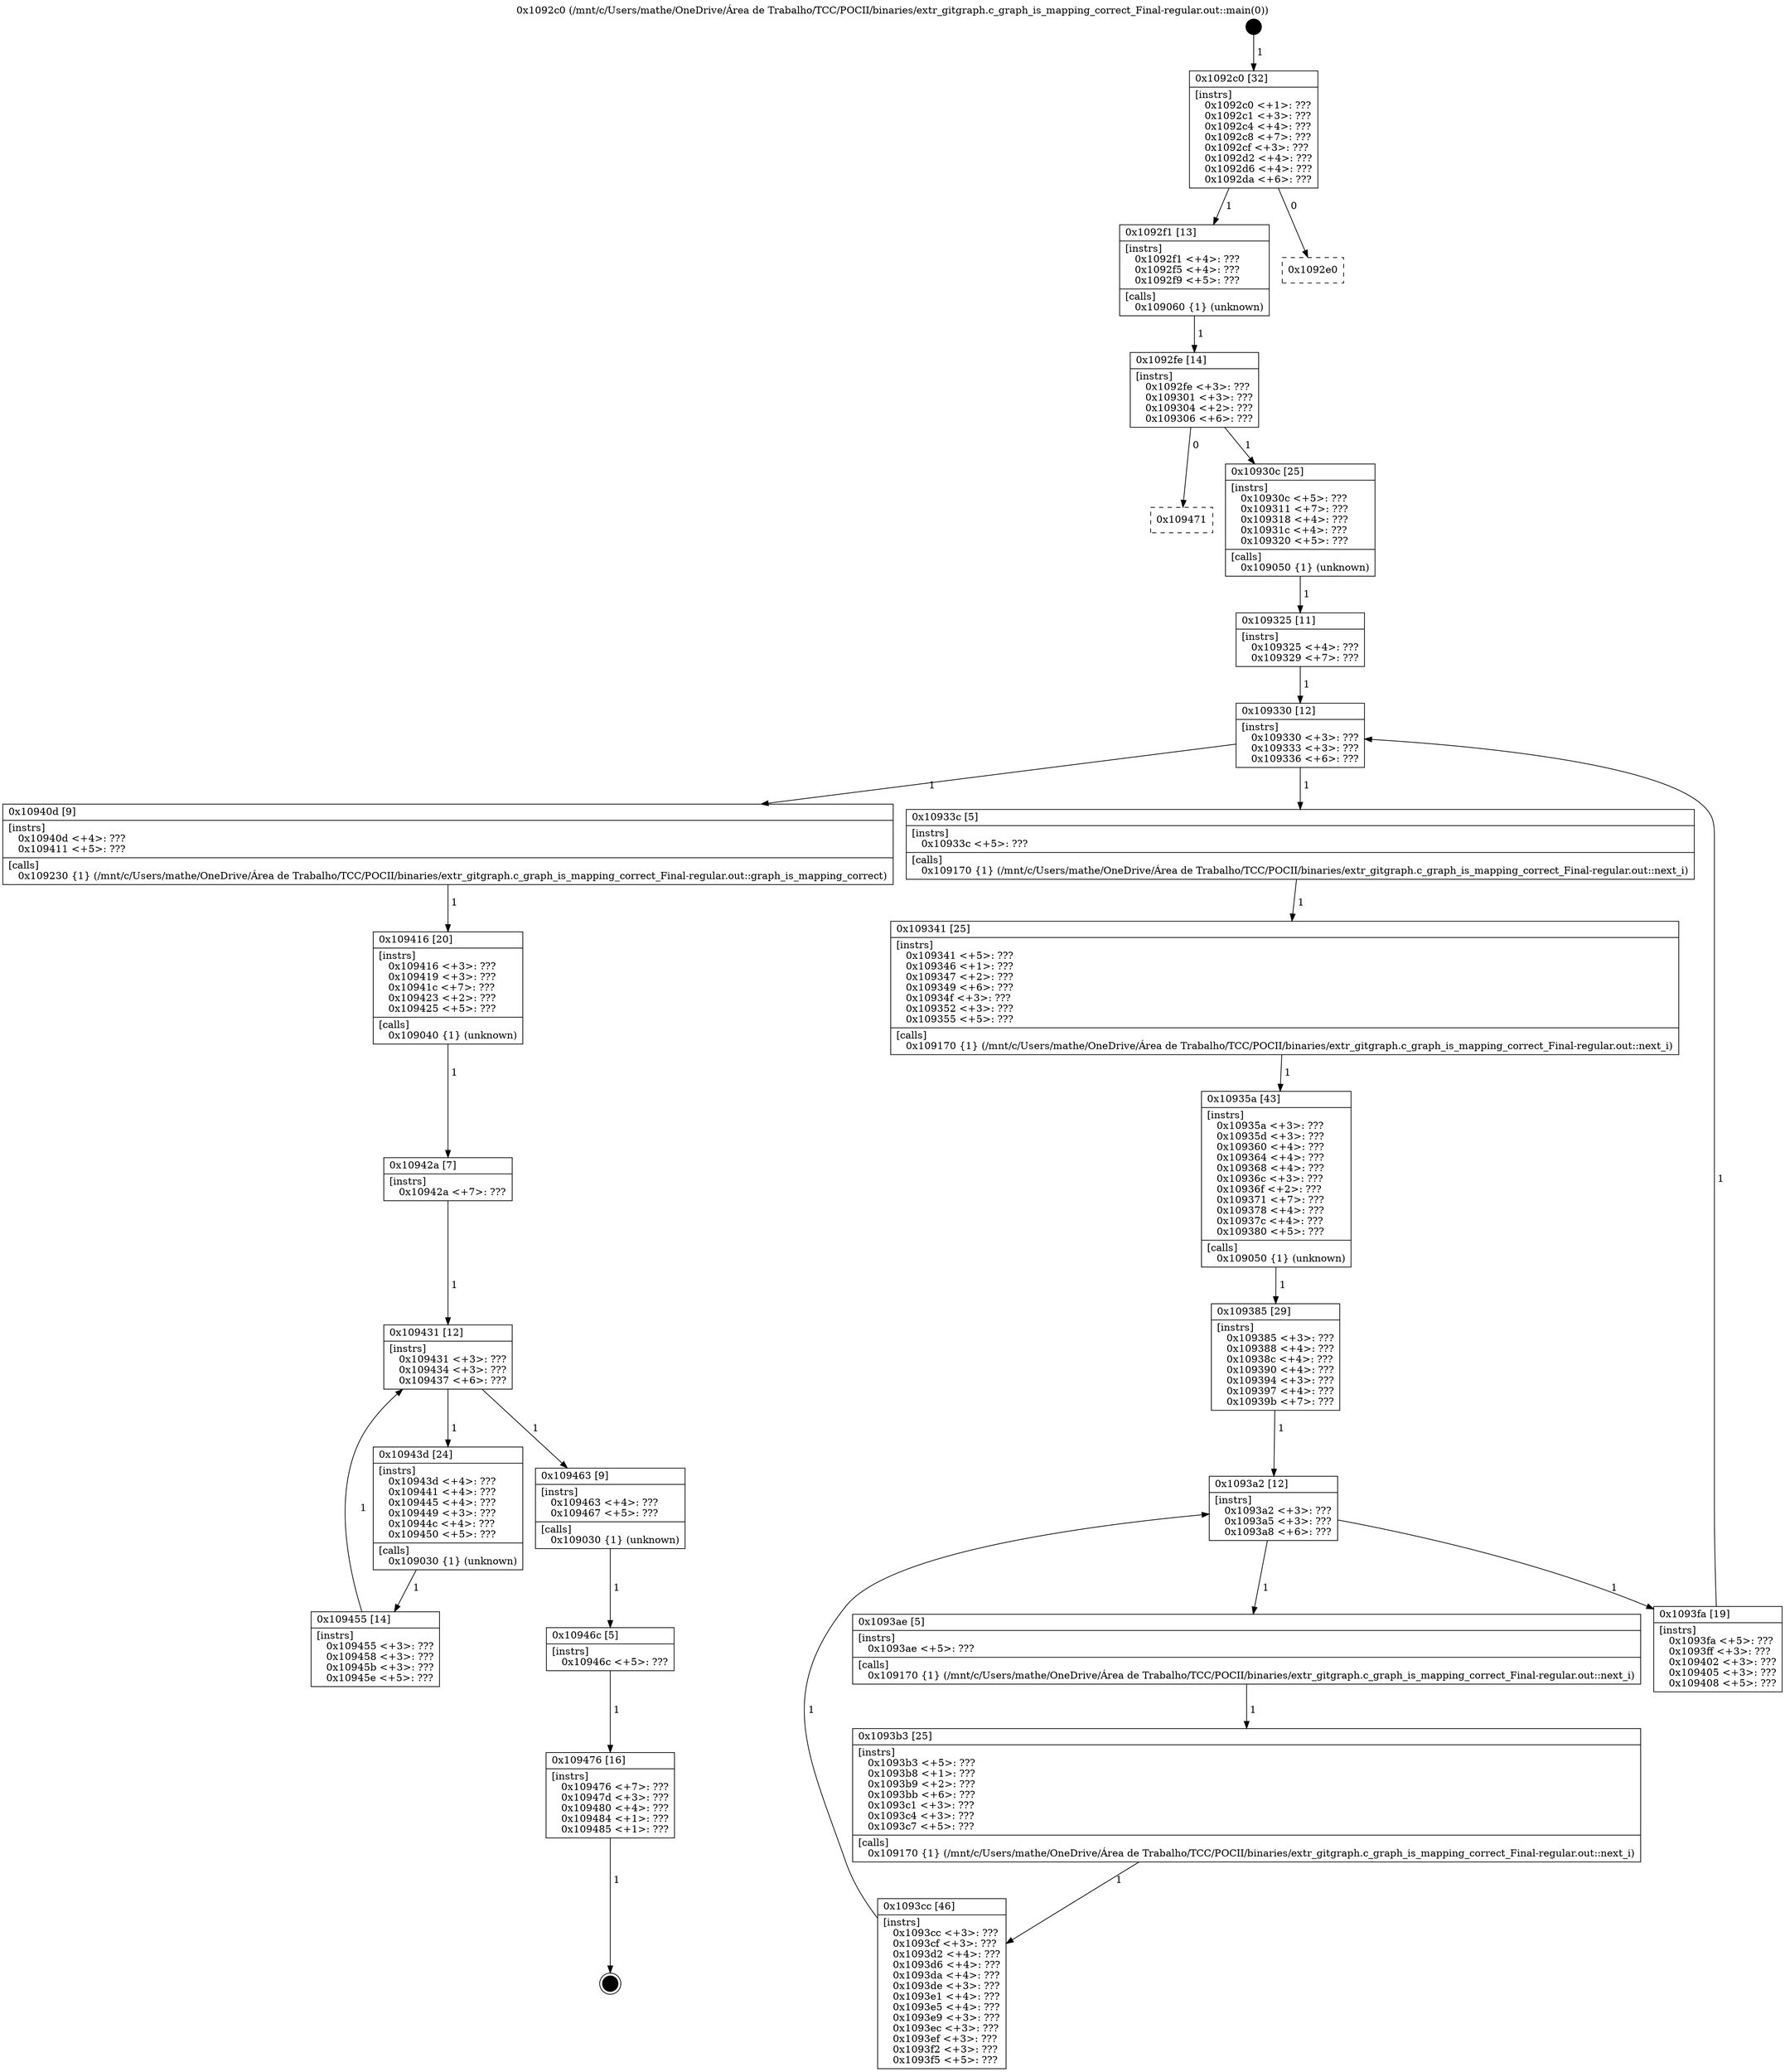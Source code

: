 digraph "0x1092c0" {
  label = "0x1092c0 (/mnt/c/Users/mathe/OneDrive/Área de Trabalho/TCC/POCII/binaries/extr_gitgraph.c_graph_is_mapping_correct_Final-regular.out::main(0))"
  labelloc = "t"
  node[shape=record]

  Entry [label="",width=0.3,height=0.3,shape=circle,fillcolor=black,style=filled]
  "0x1092c0" [label="{
     0x1092c0 [32]\l
     | [instrs]\l
     &nbsp;&nbsp;0x1092c0 \<+1\>: ???\l
     &nbsp;&nbsp;0x1092c1 \<+3\>: ???\l
     &nbsp;&nbsp;0x1092c4 \<+4\>: ???\l
     &nbsp;&nbsp;0x1092c8 \<+7\>: ???\l
     &nbsp;&nbsp;0x1092cf \<+3\>: ???\l
     &nbsp;&nbsp;0x1092d2 \<+4\>: ???\l
     &nbsp;&nbsp;0x1092d6 \<+4\>: ???\l
     &nbsp;&nbsp;0x1092da \<+6\>: ???\l
  }"]
  "0x1092f1" [label="{
     0x1092f1 [13]\l
     | [instrs]\l
     &nbsp;&nbsp;0x1092f1 \<+4\>: ???\l
     &nbsp;&nbsp;0x1092f5 \<+4\>: ???\l
     &nbsp;&nbsp;0x1092f9 \<+5\>: ???\l
     | [calls]\l
     &nbsp;&nbsp;0x109060 \{1\} (unknown)\l
  }"]
  "0x1092e0" [label="{
     0x1092e0\l
  }", style=dashed]
  "0x1092fe" [label="{
     0x1092fe [14]\l
     | [instrs]\l
     &nbsp;&nbsp;0x1092fe \<+3\>: ???\l
     &nbsp;&nbsp;0x109301 \<+3\>: ???\l
     &nbsp;&nbsp;0x109304 \<+2\>: ???\l
     &nbsp;&nbsp;0x109306 \<+6\>: ???\l
  }"]
  "0x109471" [label="{
     0x109471\l
  }", style=dashed]
  "0x10930c" [label="{
     0x10930c [25]\l
     | [instrs]\l
     &nbsp;&nbsp;0x10930c \<+5\>: ???\l
     &nbsp;&nbsp;0x109311 \<+7\>: ???\l
     &nbsp;&nbsp;0x109318 \<+4\>: ???\l
     &nbsp;&nbsp;0x10931c \<+4\>: ???\l
     &nbsp;&nbsp;0x109320 \<+5\>: ???\l
     | [calls]\l
     &nbsp;&nbsp;0x109050 \{1\} (unknown)\l
  }"]
  Exit [label="",width=0.3,height=0.3,shape=circle,fillcolor=black,style=filled,peripheries=2]
  "0x109330" [label="{
     0x109330 [12]\l
     | [instrs]\l
     &nbsp;&nbsp;0x109330 \<+3\>: ???\l
     &nbsp;&nbsp;0x109333 \<+3\>: ???\l
     &nbsp;&nbsp;0x109336 \<+6\>: ???\l
  }"]
  "0x10940d" [label="{
     0x10940d [9]\l
     | [instrs]\l
     &nbsp;&nbsp;0x10940d \<+4\>: ???\l
     &nbsp;&nbsp;0x109411 \<+5\>: ???\l
     | [calls]\l
     &nbsp;&nbsp;0x109230 \{1\} (/mnt/c/Users/mathe/OneDrive/Área de Trabalho/TCC/POCII/binaries/extr_gitgraph.c_graph_is_mapping_correct_Final-regular.out::graph_is_mapping_correct)\l
  }"]
  "0x10933c" [label="{
     0x10933c [5]\l
     | [instrs]\l
     &nbsp;&nbsp;0x10933c \<+5\>: ???\l
     | [calls]\l
     &nbsp;&nbsp;0x109170 \{1\} (/mnt/c/Users/mathe/OneDrive/Área de Trabalho/TCC/POCII/binaries/extr_gitgraph.c_graph_is_mapping_correct_Final-regular.out::next_i)\l
  }"]
  "0x109341" [label="{
     0x109341 [25]\l
     | [instrs]\l
     &nbsp;&nbsp;0x109341 \<+5\>: ???\l
     &nbsp;&nbsp;0x109346 \<+1\>: ???\l
     &nbsp;&nbsp;0x109347 \<+2\>: ???\l
     &nbsp;&nbsp;0x109349 \<+6\>: ???\l
     &nbsp;&nbsp;0x10934f \<+3\>: ???\l
     &nbsp;&nbsp;0x109352 \<+3\>: ???\l
     &nbsp;&nbsp;0x109355 \<+5\>: ???\l
     | [calls]\l
     &nbsp;&nbsp;0x109170 \{1\} (/mnt/c/Users/mathe/OneDrive/Área de Trabalho/TCC/POCII/binaries/extr_gitgraph.c_graph_is_mapping_correct_Final-regular.out::next_i)\l
  }"]
  "0x10935a" [label="{
     0x10935a [43]\l
     | [instrs]\l
     &nbsp;&nbsp;0x10935a \<+3\>: ???\l
     &nbsp;&nbsp;0x10935d \<+3\>: ???\l
     &nbsp;&nbsp;0x109360 \<+4\>: ???\l
     &nbsp;&nbsp;0x109364 \<+4\>: ???\l
     &nbsp;&nbsp;0x109368 \<+4\>: ???\l
     &nbsp;&nbsp;0x10936c \<+3\>: ???\l
     &nbsp;&nbsp;0x10936f \<+2\>: ???\l
     &nbsp;&nbsp;0x109371 \<+7\>: ???\l
     &nbsp;&nbsp;0x109378 \<+4\>: ???\l
     &nbsp;&nbsp;0x10937c \<+4\>: ???\l
     &nbsp;&nbsp;0x109380 \<+5\>: ???\l
     | [calls]\l
     &nbsp;&nbsp;0x109050 \{1\} (unknown)\l
  }"]
  "0x1093a2" [label="{
     0x1093a2 [12]\l
     | [instrs]\l
     &nbsp;&nbsp;0x1093a2 \<+3\>: ???\l
     &nbsp;&nbsp;0x1093a5 \<+3\>: ???\l
     &nbsp;&nbsp;0x1093a8 \<+6\>: ???\l
  }"]
  "0x1093fa" [label="{
     0x1093fa [19]\l
     | [instrs]\l
     &nbsp;&nbsp;0x1093fa \<+5\>: ???\l
     &nbsp;&nbsp;0x1093ff \<+3\>: ???\l
     &nbsp;&nbsp;0x109402 \<+3\>: ???\l
     &nbsp;&nbsp;0x109405 \<+3\>: ???\l
     &nbsp;&nbsp;0x109408 \<+5\>: ???\l
  }"]
  "0x1093ae" [label="{
     0x1093ae [5]\l
     | [instrs]\l
     &nbsp;&nbsp;0x1093ae \<+5\>: ???\l
     | [calls]\l
     &nbsp;&nbsp;0x109170 \{1\} (/mnt/c/Users/mathe/OneDrive/Área de Trabalho/TCC/POCII/binaries/extr_gitgraph.c_graph_is_mapping_correct_Final-regular.out::next_i)\l
  }"]
  "0x1093b3" [label="{
     0x1093b3 [25]\l
     | [instrs]\l
     &nbsp;&nbsp;0x1093b3 \<+5\>: ???\l
     &nbsp;&nbsp;0x1093b8 \<+1\>: ???\l
     &nbsp;&nbsp;0x1093b9 \<+2\>: ???\l
     &nbsp;&nbsp;0x1093bb \<+6\>: ???\l
     &nbsp;&nbsp;0x1093c1 \<+3\>: ???\l
     &nbsp;&nbsp;0x1093c4 \<+3\>: ???\l
     &nbsp;&nbsp;0x1093c7 \<+5\>: ???\l
     | [calls]\l
     &nbsp;&nbsp;0x109170 \{1\} (/mnt/c/Users/mathe/OneDrive/Área de Trabalho/TCC/POCII/binaries/extr_gitgraph.c_graph_is_mapping_correct_Final-regular.out::next_i)\l
  }"]
  "0x1093cc" [label="{
     0x1093cc [46]\l
     | [instrs]\l
     &nbsp;&nbsp;0x1093cc \<+3\>: ???\l
     &nbsp;&nbsp;0x1093cf \<+3\>: ???\l
     &nbsp;&nbsp;0x1093d2 \<+4\>: ???\l
     &nbsp;&nbsp;0x1093d6 \<+4\>: ???\l
     &nbsp;&nbsp;0x1093da \<+4\>: ???\l
     &nbsp;&nbsp;0x1093de \<+3\>: ???\l
     &nbsp;&nbsp;0x1093e1 \<+4\>: ???\l
     &nbsp;&nbsp;0x1093e5 \<+4\>: ???\l
     &nbsp;&nbsp;0x1093e9 \<+3\>: ???\l
     &nbsp;&nbsp;0x1093ec \<+3\>: ???\l
     &nbsp;&nbsp;0x1093ef \<+3\>: ???\l
     &nbsp;&nbsp;0x1093f2 \<+3\>: ???\l
     &nbsp;&nbsp;0x1093f5 \<+5\>: ???\l
  }"]
  "0x109385" [label="{
     0x109385 [29]\l
     | [instrs]\l
     &nbsp;&nbsp;0x109385 \<+3\>: ???\l
     &nbsp;&nbsp;0x109388 \<+4\>: ???\l
     &nbsp;&nbsp;0x10938c \<+4\>: ???\l
     &nbsp;&nbsp;0x109390 \<+4\>: ???\l
     &nbsp;&nbsp;0x109394 \<+3\>: ???\l
     &nbsp;&nbsp;0x109397 \<+4\>: ???\l
     &nbsp;&nbsp;0x10939b \<+7\>: ???\l
  }"]
  "0x109476" [label="{
     0x109476 [16]\l
     | [instrs]\l
     &nbsp;&nbsp;0x109476 \<+7\>: ???\l
     &nbsp;&nbsp;0x10947d \<+3\>: ???\l
     &nbsp;&nbsp;0x109480 \<+4\>: ???\l
     &nbsp;&nbsp;0x109484 \<+1\>: ???\l
     &nbsp;&nbsp;0x109485 \<+1\>: ???\l
  }"]
  "0x109325" [label="{
     0x109325 [11]\l
     | [instrs]\l
     &nbsp;&nbsp;0x109325 \<+4\>: ???\l
     &nbsp;&nbsp;0x109329 \<+7\>: ???\l
  }"]
  "0x109416" [label="{
     0x109416 [20]\l
     | [instrs]\l
     &nbsp;&nbsp;0x109416 \<+3\>: ???\l
     &nbsp;&nbsp;0x109419 \<+3\>: ???\l
     &nbsp;&nbsp;0x10941c \<+7\>: ???\l
     &nbsp;&nbsp;0x109423 \<+2\>: ???\l
     &nbsp;&nbsp;0x109425 \<+5\>: ???\l
     | [calls]\l
     &nbsp;&nbsp;0x109040 \{1\} (unknown)\l
  }"]
  "0x109431" [label="{
     0x109431 [12]\l
     | [instrs]\l
     &nbsp;&nbsp;0x109431 \<+3\>: ???\l
     &nbsp;&nbsp;0x109434 \<+3\>: ???\l
     &nbsp;&nbsp;0x109437 \<+6\>: ???\l
  }"]
  "0x109463" [label="{
     0x109463 [9]\l
     | [instrs]\l
     &nbsp;&nbsp;0x109463 \<+4\>: ???\l
     &nbsp;&nbsp;0x109467 \<+5\>: ???\l
     | [calls]\l
     &nbsp;&nbsp;0x109030 \{1\} (unknown)\l
  }"]
  "0x10943d" [label="{
     0x10943d [24]\l
     | [instrs]\l
     &nbsp;&nbsp;0x10943d \<+4\>: ???\l
     &nbsp;&nbsp;0x109441 \<+4\>: ???\l
     &nbsp;&nbsp;0x109445 \<+4\>: ???\l
     &nbsp;&nbsp;0x109449 \<+3\>: ???\l
     &nbsp;&nbsp;0x10944c \<+4\>: ???\l
     &nbsp;&nbsp;0x109450 \<+5\>: ???\l
     | [calls]\l
     &nbsp;&nbsp;0x109030 \{1\} (unknown)\l
  }"]
  "0x109455" [label="{
     0x109455 [14]\l
     | [instrs]\l
     &nbsp;&nbsp;0x109455 \<+3\>: ???\l
     &nbsp;&nbsp;0x109458 \<+3\>: ???\l
     &nbsp;&nbsp;0x10945b \<+3\>: ???\l
     &nbsp;&nbsp;0x10945e \<+5\>: ???\l
  }"]
  "0x10942a" [label="{
     0x10942a [7]\l
     | [instrs]\l
     &nbsp;&nbsp;0x10942a \<+7\>: ???\l
  }"]
  "0x10946c" [label="{
     0x10946c [5]\l
     | [instrs]\l
     &nbsp;&nbsp;0x10946c \<+5\>: ???\l
  }"]
  Entry -> "0x1092c0" [label=" 1"]
  "0x1092c0" -> "0x1092f1" [label=" 1"]
  "0x1092c0" -> "0x1092e0" [label=" 0"]
  "0x1092f1" -> "0x1092fe" [label=" 1"]
  "0x1092fe" -> "0x109471" [label=" 0"]
  "0x1092fe" -> "0x10930c" [label=" 1"]
  "0x109476" -> Exit [label=" 1"]
  "0x10930c" -> "0x109325" [label=" 1"]
  "0x109330" -> "0x10940d" [label=" 1"]
  "0x109330" -> "0x10933c" [label=" 1"]
  "0x10933c" -> "0x109341" [label=" 1"]
  "0x109341" -> "0x10935a" [label=" 1"]
  "0x10935a" -> "0x109385" [label=" 1"]
  "0x1093a2" -> "0x1093fa" [label=" 1"]
  "0x1093a2" -> "0x1093ae" [label=" 1"]
  "0x1093ae" -> "0x1093b3" [label=" 1"]
  "0x1093b3" -> "0x1093cc" [label=" 1"]
  "0x109385" -> "0x1093a2" [label=" 1"]
  "0x1093cc" -> "0x1093a2" [label=" 1"]
  "0x10946c" -> "0x109476" [label=" 1"]
  "0x109325" -> "0x109330" [label=" 1"]
  "0x1093fa" -> "0x109330" [label=" 1"]
  "0x10940d" -> "0x109416" [label=" 1"]
  "0x109416" -> "0x10942a" [label=" 1"]
  "0x109431" -> "0x109463" [label=" 1"]
  "0x109431" -> "0x10943d" [label=" 1"]
  "0x10943d" -> "0x109455" [label=" 1"]
  "0x10942a" -> "0x109431" [label=" 1"]
  "0x109455" -> "0x109431" [label=" 1"]
  "0x109463" -> "0x10946c" [label=" 1"]
}
